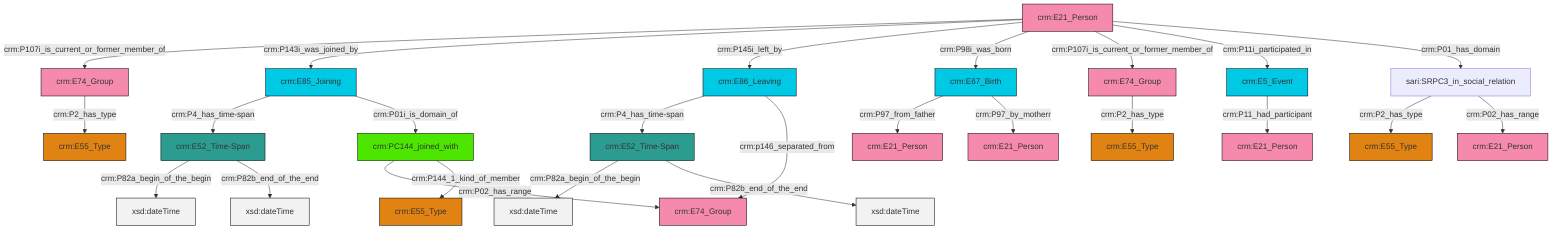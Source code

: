 graph TD
classDef Literal fill:#f2f2f2,stroke:#000000;
classDef CRM_Entity fill:#FFFFFF,stroke:#000000;
classDef Temporal_Entity fill:#00C9E6, stroke:#000000;
classDef Type fill:#E18312, stroke:#000000;
classDef Time-Span fill:#2C9C91, stroke:#000000;
classDef Appellation fill:#FFEB7F, stroke:#000000;
classDef Place fill:#008836, stroke:#000000;
classDef Persistent_Item fill:#B266B2, stroke:#000000;
classDef Conceptual_Object fill:#FFD700, stroke:#000000;
classDef Physical_Thing fill:#D2B48C, stroke:#000000;
classDef Actor fill:#f58aad, stroke:#000000;
classDef PC_Classes fill:#4ce600, stroke:#000000;
classDef Multi fill:#cccccc,stroke:#000000;

4["crm:E52_Time-Span"]:::Time-Span -->|crm:P82a_begin_of_the_begin| 5[xsd:dateTime]:::Literal
4["crm:E52_Time-Span"]:::Time-Span -->|crm:P82b_end_of_the_end| 6[xsd:dateTime]:::Literal
9["sari:SRPC3_in_social_relation"]:::Default -->|crm:P2_has_type| 10["crm:E55_Type"]:::Type
11["crm:E21_Person"]:::Actor -->|crm:P107i_is_current_or_former_member_of| 12["crm:E74_Group"]:::Actor
11["crm:E21_Person"]:::Actor -->|crm:P143i_was_joined_by| 13["crm:E85_Joining"]:::Temporal_Entity
12["crm:E74_Group"]:::Actor -->|crm:P2_has_type| 14["crm:E55_Type"]:::Type
19["crm:E52_Time-Span"]:::Time-Span -->|crm:P82a_begin_of_the_begin| 20[xsd:dateTime]:::Literal
19["crm:E52_Time-Span"]:::Time-Span -->|crm:P82b_end_of_the_end| 21[xsd:dateTime]:::Literal
13["crm:E85_Joining"]:::Temporal_Entity -->|crm:P4_has_time-span| 19["crm:E52_Time-Span"]:::Time-Span
11["crm:E21_Person"]:::Actor -->|crm:P145i_left_by| 26["crm:E86_Leaving"]:::Temporal_Entity
11["crm:E21_Person"]:::Actor -->|crm:P98i_was_born| 22["crm:E67_Birth"]:::Temporal_Entity
22["crm:E67_Birth"]:::Temporal_Entity -->|crm:P97_from_father| 2["crm:E21_Person"]:::Actor
17["crm:PC144_joined_with"]:::PC_Classes -->|crm:P02_has_range| 15["crm:E74_Group"]:::Actor
13["crm:E85_Joining"]:::Temporal_Entity -->|crm:P01i_is_domain_of| 17["crm:PC144_joined_with"]:::PC_Classes
26["crm:E86_Leaving"]:::Temporal_Entity -->|crm:P4_has_time-span| 4["crm:E52_Time-Span"]:::Time-Span
11["crm:E21_Person"]:::Actor -->|crm:P107i_is_current_or_former_member_of| 32["crm:E74_Group"]:::Actor
9["sari:SRPC3_in_social_relation"]:::Default -->|crm:P02_has_range| 37["crm:E21_Person"]:::Actor
11["crm:E21_Person"]:::Actor -->|crm:P11i_participated_in| 0["crm:E5_Event"]:::Temporal_Entity
17["crm:PC144_joined_with"]:::PC_Classes -->|crm:P144_1_kind_of_member| 7["crm:E55_Type"]:::Type
26["crm:E86_Leaving"]:::Temporal_Entity -->|crm:p146_separated_from| 15["crm:E74_Group"]:::Actor
0["crm:E5_Event"]:::Temporal_Entity -->|crm:P11_had_participant| 39["crm:E21_Person"]:::Actor
11["crm:E21_Person"]:::Actor -->|crm:P01_has_domain| 9["sari:SRPC3_in_social_relation"]:::Default
32["crm:E74_Group"]:::Actor -->|crm:P2_has_type| 27["crm:E55_Type"]:::Type
22["crm:E67_Birth"]:::Temporal_Entity -->|crm:P97_by_motherr| 35["crm:E21_Person"]:::Actor